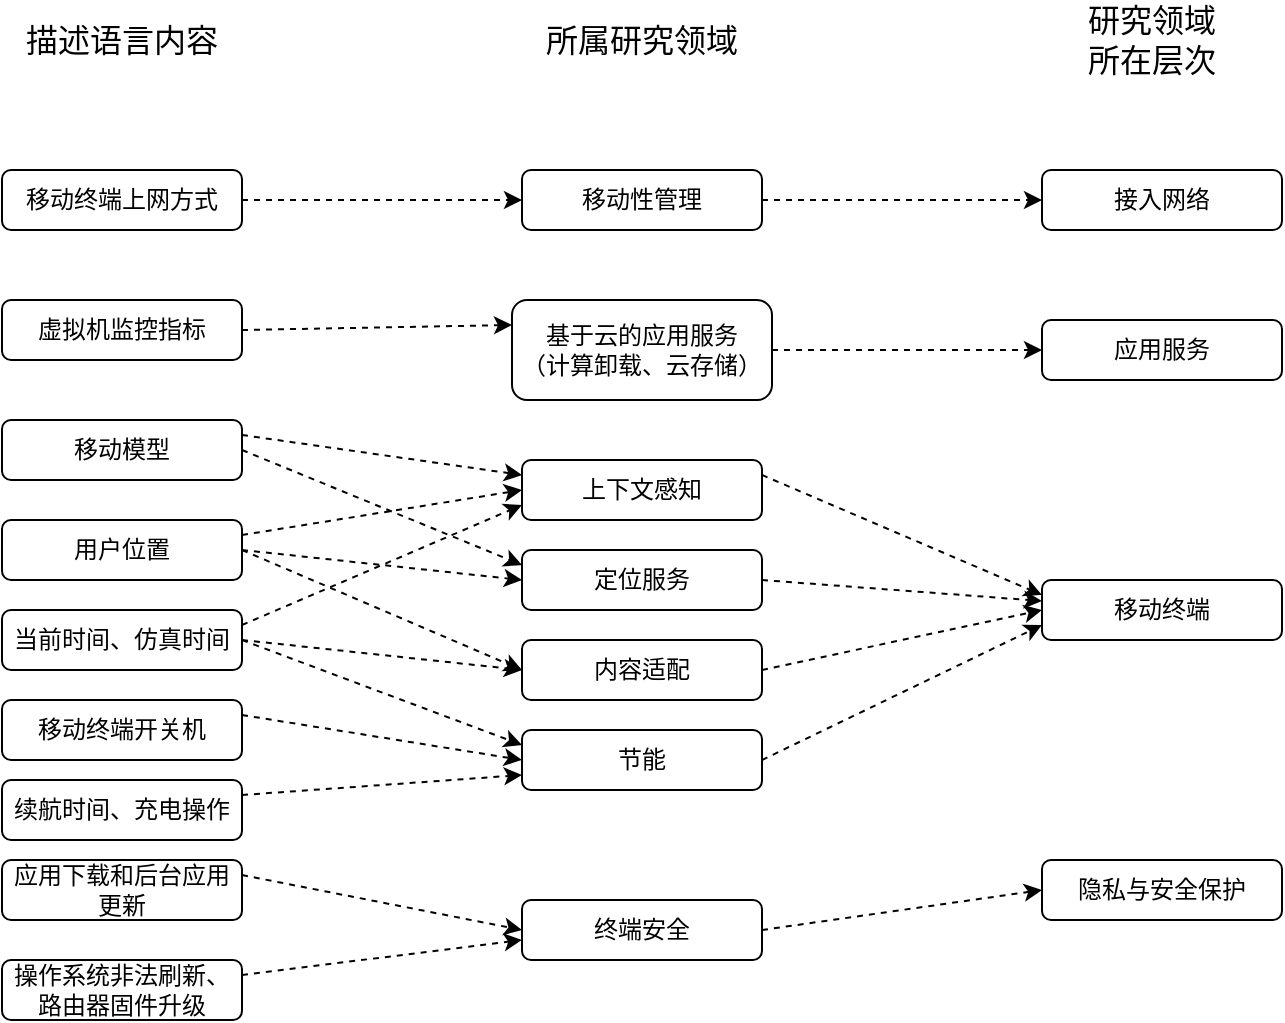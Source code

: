 <mxfile version="12.7.1" type="github">
  <diagram id="JTEC7zDQZaKKNVADHG2T" name="Page-1">
    <mxGraphModel dx="946" dy="477" grid="1" gridSize="10" guides="1" tooltips="1" connect="1" arrows="1" fold="1" page="1" pageScale="1" pageWidth="827" pageHeight="1169" math="0" shadow="0">
      <root>
        <mxCell id="0" />
        <mxCell id="1" parent="0" />
        <mxCell id="eBM_6JwckMkyRj_pSC0B-23" style="rounded=0;orthogonalLoop=1;jettySize=auto;html=1;exitX=1;exitY=0.5;exitDx=0;exitDy=0;entryX=0;entryY=0.5;entryDx=0;entryDy=0;dashed=1;" parent="1" source="eBM_6JwckMkyRj_pSC0B-1" target="eBM_6JwckMkyRj_pSC0B-12" edge="1">
          <mxGeometry relative="1" as="geometry" />
        </mxCell>
        <mxCell id="eBM_6JwckMkyRj_pSC0B-1" value="移动终端上网方式" style="rounded=1;whiteSpace=wrap;html=1;" parent="1" vertex="1">
          <mxGeometry x="130" y="145" width="120" height="30" as="geometry" />
        </mxCell>
        <mxCell id="eBM_6JwckMkyRj_pSC0B-25" style="edgeStyle=none;rounded=0;orthogonalLoop=1;jettySize=auto;html=1;exitX=1;exitY=0.5;exitDx=0;exitDy=0;entryX=0;entryY=0.25;entryDx=0;entryDy=0;dashed=1;" parent="1" source="eBM_6JwckMkyRj_pSC0B-2" target="eBM_6JwckMkyRj_pSC0B-14" edge="1">
          <mxGeometry relative="1" as="geometry" />
        </mxCell>
        <mxCell id="eBM_6JwckMkyRj_pSC0B-2" value="虚拟机监控指标" style="rounded=1;whiteSpace=wrap;html=1;" parent="1" vertex="1">
          <mxGeometry x="130" y="210" width="120" height="30" as="geometry" />
        </mxCell>
        <mxCell id="eBM_6JwckMkyRj_pSC0B-40" style="edgeStyle=none;rounded=0;orthogonalLoop=1;jettySize=auto;html=1;exitX=1;exitY=0.25;exitDx=0;exitDy=0;entryX=0;entryY=0.5;entryDx=0;entryDy=0;dashed=1;" parent="1" source="eBM_6JwckMkyRj_pSC0B-3" target="eBM_6JwckMkyRj_pSC0B-20" edge="1">
          <mxGeometry relative="1" as="geometry" />
        </mxCell>
        <mxCell id="eBM_6JwckMkyRj_pSC0B-3" value="应用下载和后台应用更新" style="rounded=1;whiteSpace=wrap;html=1;" parent="1" vertex="1">
          <mxGeometry x="130" y="490" width="120" height="30" as="geometry" />
        </mxCell>
        <mxCell id="eBM_6JwckMkyRj_pSC0B-41" style="edgeStyle=none;rounded=0;orthogonalLoop=1;jettySize=auto;html=1;exitX=1;exitY=0.25;exitDx=0;exitDy=0;dashed=1;" parent="1" source="eBM_6JwckMkyRj_pSC0B-4" edge="1">
          <mxGeometry relative="1" as="geometry">
            <mxPoint x="390" y="530" as="targetPoint" />
          </mxGeometry>
        </mxCell>
        <mxCell id="eBM_6JwckMkyRj_pSC0B-4" value="操作系统非法刷新、路由器固件升级" style="rounded=1;whiteSpace=wrap;html=1;" parent="1" vertex="1">
          <mxGeometry x="130" y="540" width="120" height="30" as="geometry" />
        </mxCell>
        <mxCell id="eBM_6JwckMkyRj_pSC0B-28" style="edgeStyle=none;rounded=0;orthogonalLoop=1;jettySize=auto;html=1;exitX=1;exitY=0.25;exitDx=0;exitDy=0;entryX=0;entryY=0.5;entryDx=0;entryDy=0;dashed=1;" parent="1" source="eBM_6JwckMkyRj_pSC0B-5" target="eBM_6JwckMkyRj_pSC0B-17" edge="1">
          <mxGeometry relative="1" as="geometry" />
        </mxCell>
        <mxCell id="eBM_6JwckMkyRj_pSC0B-30" style="edgeStyle=none;rounded=0;orthogonalLoop=1;jettySize=auto;html=1;exitX=1;exitY=0.5;exitDx=0;exitDy=0;entryX=0;entryY=0.5;entryDx=0;entryDy=0;dashed=1;" parent="1" source="eBM_6JwckMkyRj_pSC0B-5" target="eBM_6JwckMkyRj_pSC0B-18" edge="1">
          <mxGeometry relative="1" as="geometry" />
        </mxCell>
        <mxCell id="eBM_6JwckMkyRj_pSC0B-31" style="edgeStyle=none;rounded=0;orthogonalLoop=1;jettySize=auto;html=1;exitX=1;exitY=0.5;exitDx=0;exitDy=0;entryX=0;entryY=0.5;entryDx=0;entryDy=0;dashed=1;" parent="1" source="eBM_6JwckMkyRj_pSC0B-5" target="eBM_6JwckMkyRj_pSC0B-19" edge="1">
          <mxGeometry relative="1" as="geometry" />
        </mxCell>
        <mxCell id="eBM_6JwckMkyRj_pSC0B-5" value="用户位置" style="rounded=1;whiteSpace=wrap;html=1;" parent="1" vertex="1">
          <mxGeometry x="130" y="320" width="120" height="30" as="geometry" />
        </mxCell>
        <mxCell id="eBM_6JwckMkyRj_pSC0B-27" style="edgeStyle=none;rounded=0;orthogonalLoop=1;jettySize=auto;html=1;exitX=1;exitY=0.25;exitDx=0;exitDy=0;entryX=0;entryY=0.25;entryDx=0;entryDy=0;dashed=1;" parent="1" source="eBM_6JwckMkyRj_pSC0B-6" target="eBM_6JwckMkyRj_pSC0B-17" edge="1">
          <mxGeometry relative="1" as="geometry" />
        </mxCell>
        <mxCell id="eBM_6JwckMkyRj_pSC0B-29" style="edgeStyle=none;rounded=0;orthogonalLoop=1;jettySize=auto;html=1;exitX=1;exitY=0.5;exitDx=0;exitDy=0;entryX=0;entryY=0.25;entryDx=0;entryDy=0;dashed=1;" parent="1" source="eBM_6JwckMkyRj_pSC0B-6" target="eBM_6JwckMkyRj_pSC0B-18" edge="1">
          <mxGeometry relative="1" as="geometry" />
        </mxCell>
        <mxCell id="eBM_6JwckMkyRj_pSC0B-6" value="移动模型" style="rounded=1;whiteSpace=wrap;html=1;" parent="1" vertex="1">
          <mxGeometry x="130" y="270" width="120" height="30" as="geometry" />
        </mxCell>
        <mxCell id="eBM_6JwckMkyRj_pSC0B-39" style="edgeStyle=none;rounded=0;orthogonalLoop=1;jettySize=auto;html=1;exitX=1;exitY=0.25;exitDx=0;exitDy=0;dashed=1;entryX=0;entryY=0.75;entryDx=0;entryDy=0;" parent="1" source="eBM_6JwckMkyRj_pSC0B-7" target="eBM_6JwckMkyRj_pSC0B-26" edge="1">
          <mxGeometry relative="1" as="geometry">
            <mxPoint x="390" y="440" as="targetPoint" />
          </mxGeometry>
        </mxCell>
        <mxCell id="eBM_6JwckMkyRj_pSC0B-7" value="续航时间、充电操作" style="rounded=1;whiteSpace=wrap;html=1;" parent="1" vertex="1">
          <mxGeometry x="130" y="450" width="120" height="30" as="geometry" />
        </mxCell>
        <mxCell id="eBM_6JwckMkyRj_pSC0B-38" style="edgeStyle=none;rounded=0;orthogonalLoop=1;jettySize=auto;html=1;exitX=1;exitY=0.25;exitDx=0;exitDy=0;entryX=0;entryY=0.5;entryDx=0;entryDy=0;dashed=1;" parent="1" source="eBM_6JwckMkyRj_pSC0B-8" target="eBM_6JwckMkyRj_pSC0B-26" edge="1">
          <mxGeometry relative="1" as="geometry" />
        </mxCell>
        <mxCell id="eBM_6JwckMkyRj_pSC0B-8" value="移动终端开关机" style="rounded=1;whiteSpace=wrap;html=1;" parent="1" vertex="1">
          <mxGeometry x="130" y="410" width="120" height="30" as="geometry" />
        </mxCell>
        <mxCell id="eBM_6JwckMkyRj_pSC0B-9" value="&lt;font style=&quot;font-size: 16px&quot;&gt;描述语言内容&lt;/font&gt;" style="text;html=1;strokeColor=none;fillColor=none;align=center;verticalAlign=middle;whiteSpace=wrap;rounded=0;" parent="1" vertex="1">
          <mxGeometry x="130" y="60" width="120" height="40" as="geometry" />
        </mxCell>
        <mxCell id="eBM_6JwckMkyRj_pSC0B-10" value="&lt;font style=&quot;font-size: 16px&quot;&gt;所属研究领域&lt;/font&gt;" style="text;html=1;strokeColor=none;fillColor=none;align=center;verticalAlign=middle;whiteSpace=wrap;rounded=0;" parent="1" vertex="1">
          <mxGeometry x="390" y="60" width="120" height="40" as="geometry" />
        </mxCell>
        <mxCell id="eBM_6JwckMkyRj_pSC0B-11" value="&lt;font style=&quot;font-size: 16px&quot;&gt;研究领域&lt;br&gt;所在层次&lt;/font&gt;" style="text;html=1;strokeColor=none;fillColor=none;align=center;verticalAlign=middle;whiteSpace=wrap;rounded=0;" parent="1" vertex="1">
          <mxGeometry x="650" y="60" width="110" height="40" as="geometry" />
        </mxCell>
        <mxCell id="eBM_6JwckMkyRj_pSC0B-24" style="edgeStyle=none;rounded=0;orthogonalLoop=1;jettySize=auto;html=1;exitX=1;exitY=0.5;exitDx=0;exitDy=0;entryX=0;entryY=0.5;entryDx=0;entryDy=0;dashed=1;" parent="1" source="eBM_6JwckMkyRj_pSC0B-12" target="eBM_6JwckMkyRj_pSC0B-13" edge="1">
          <mxGeometry relative="1" as="geometry" />
        </mxCell>
        <mxCell id="eBM_6JwckMkyRj_pSC0B-12" value="移动性管理" style="rounded=1;whiteSpace=wrap;html=1;" parent="1" vertex="1">
          <mxGeometry x="390" y="145" width="120" height="30" as="geometry" />
        </mxCell>
        <mxCell id="eBM_6JwckMkyRj_pSC0B-13" value="接入网络" style="rounded=1;whiteSpace=wrap;html=1;" parent="1" vertex="1">
          <mxGeometry x="650" y="145" width="120" height="30" as="geometry" />
        </mxCell>
        <mxCell id="eBM_6JwckMkyRj_pSC0B-42" style="edgeStyle=none;rounded=0;orthogonalLoop=1;jettySize=auto;html=1;exitX=1;exitY=0.5;exitDx=0;exitDy=0;entryX=0;entryY=0.5;entryDx=0;entryDy=0;dashed=1;" parent="1" source="eBM_6JwckMkyRj_pSC0B-14" target="eBM_6JwckMkyRj_pSC0B-16" edge="1">
          <mxGeometry relative="1" as="geometry" />
        </mxCell>
        <mxCell id="eBM_6JwckMkyRj_pSC0B-14" value="基于云的应用服务&lt;br&gt;（计算卸载、云存储）" style="rounded=1;whiteSpace=wrap;html=1;" parent="1" vertex="1">
          <mxGeometry x="385" y="210" width="130" height="50" as="geometry" />
        </mxCell>
        <mxCell id="eBM_6JwckMkyRj_pSC0B-16" value="应用服务" style="rounded=1;whiteSpace=wrap;html=1;" parent="1" vertex="1">
          <mxGeometry x="650" y="220" width="120" height="30" as="geometry" />
        </mxCell>
        <mxCell id="eBM_6JwckMkyRj_pSC0B-43" style="edgeStyle=none;rounded=0;orthogonalLoop=1;jettySize=auto;html=1;exitX=1;exitY=0.25;exitDx=0;exitDy=0;entryX=0;entryY=0.25;entryDx=0;entryDy=0;dashed=1;" parent="1" source="eBM_6JwckMkyRj_pSC0B-17" target="eBM_6JwckMkyRj_pSC0B-21" edge="1">
          <mxGeometry relative="1" as="geometry" />
        </mxCell>
        <mxCell id="eBM_6JwckMkyRj_pSC0B-17" value="上下文感知" style="rounded=1;whiteSpace=wrap;html=1;" parent="1" vertex="1">
          <mxGeometry x="390" y="290" width="120" height="30" as="geometry" />
        </mxCell>
        <mxCell id="eBM_6JwckMkyRj_pSC0B-45" style="edgeStyle=none;rounded=0;orthogonalLoop=1;jettySize=auto;html=1;exitX=1;exitY=0.5;exitDx=0;exitDy=0;dashed=1;" parent="1" source="eBM_6JwckMkyRj_pSC0B-18" target="eBM_6JwckMkyRj_pSC0B-21" edge="1">
          <mxGeometry relative="1" as="geometry" />
        </mxCell>
        <mxCell id="eBM_6JwckMkyRj_pSC0B-18" value="定位服务" style="rounded=1;whiteSpace=wrap;html=1;" parent="1" vertex="1">
          <mxGeometry x="390" y="335" width="120" height="30" as="geometry" />
        </mxCell>
        <mxCell id="eBM_6JwckMkyRj_pSC0B-47" style="edgeStyle=none;rounded=0;orthogonalLoop=1;jettySize=auto;html=1;exitX=1;exitY=0.5;exitDx=0;exitDy=0;entryX=0;entryY=0.5;entryDx=0;entryDy=0;dashed=1;entryPerimeter=0;" parent="1" source="eBM_6JwckMkyRj_pSC0B-19" target="eBM_6JwckMkyRj_pSC0B-21" edge="1">
          <mxGeometry relative="1" as="geometry" />
        </mxCell>
        <mxCell id="eBM_6JwckMkyRj_pSC0B-19" value="内容适配" style="rounded=1;whiteSpace=wrap;html=1;" parent="1" vertex="1">
          <mxGeometry x="390" y="380" width="120" height="30" as="geometry" />
        </mxCell>
        <mxCell id="eBM_6JwckMkyRj_pSC0B-49" style="edgeStyle=none;rounded=0;orthogonalLoop=1;jettySize=auto;html=1;exitX=1;exitY=0.5;exitDx=0;exitDy=0;entryX=0;entryY=0.5;entryDx=0;entryDy=0;dashed=1;" parent="1" source="eBM_6JwckMkyRj_pSC0B-20" target="eBM_6JwckMkyRj_pSC0B-22" edge="1">
          <mxGeometry relative="1" as="geometry" />
        </mxCell>
        <mxCell id="eBM_6JwckMkyRj_pSC0B-20" value="终端安全" style="rounded=1;whiteSpace=wrap;html=1;" parent="1" vertex="1">
          <mxGeometry x="390" y="510" width="120" height="30" as="geometry" />
        </mxCell>
        <mxCell id="eBM_6JwckMkyRj_pSC0B-21" value="移动终端" style="rounded=1;whiteSpace=wrap;html=1;" parent="1" vertex="1">
          <mxGeometry x="650" y="350" width="120" height="30" as="geometry" />
        </mxCell>
        <mxCell id="eBM_6JwckMkyRj_pSC0B-22" value="隐私与安全保护" style="rounded=1;whiteSpace=wrap;html=1;" parent="1" vertex="1">
          <mxGeometry x="650" y="490" width="120" height="30" as="geometry" />
        </mxCell>
        <mxCell id="eBM_6JwckMkyRj_pSC0B-48" style="edgeStyle=none;rounded=0;orthogonalLoop=1;jettySize=auto;html=1;exitX=1;exitY=0.5;exitDx=0;exitDy=0;entryX=0;entryY=0.75;entryDx=0;entryDy=0;dashed=1;" parent="1" source="eBM_6JwckMkyRj_pSC0B-26" target="eBM_6JwckMkyRj_pSC0B-21" edge="1">
          <mxGeometry relative="1" as="geometry" />
        </mxCell>
        <mxCell id="eBM_6JwckMkyRj_pSC0B-26" value="节能" style="rounded=1;whiteSpace=wrap;html=1;" parent="1" vertex="1">
          <mxGeometry x="390" y="425" width="120" height="30" as="geometry" />
        </mxCell>
        <mxCell id="eBM_6JwckMkyRj_pSC0B-33" style="edgeStyle=none;rounded=0;orthogonalLoop=1;jettySize=auto;html=1;exitX=1;exitY=0.25;exitDx=0;exitDy=0;entryX=0;entryY=0.75;entryDx=0;entryDy=0;dashed=1;" parent="1" source="eBM_6JwckMkyRj_pSC0B-32" target="eBM_6JwckMkyRj_pSC0B-17" edge="1">
          <mxGeometry relative="1" as="geometry" />
        </mxCell>
        <mxCell id="eBM_6JwckMkyRj_pSC0B-36" style="edgeStyle=none;rounded=0;orthogonalLoop=1;jettySize=auto;html=1;exitX=1;exitY=0.5;exitDx=0;exitDy=0;entryX=0;entryY=0.5;entryDx=0;entryDy=0;dashed=1;" parent="1" source="eBM_6JwckMkyRj_pSC0B-32" target="eBM_6JwckMkyRj_pSC0B-19" edge="1">
          <mxGeometry relative="1" as="geometry" />
        </mxCell>
        <mxCell id="eBM_6JwckMkyRj_pSC0B-37" style="edgeStyle=none;rounded=0;orthogonalLoop=1;jettySize=auto;html=1;exitX=1;exitY=0.5;exitDx=0;exitDy=0;entryX=0;entryY=0.25;entryDx=0;entryDy=0;dashed=1;" parent="1" source="eBM_6JwckMkyRj_pSC0B-32" target="eBM_6JwckMkyRj_pSC0B-26" edge="1">
          <mxGeometry relative="1" as="geometry" />
        </mxCell>
        <mxCell id="eBM_6JwckMkyRj_pSC0B-32" value="当前时间、仿真时间" style="rounded=1;whiteSpace=wrap;html=1;" parent="1" vertex="1">
          <mxGeometry x="130" y="365" width="120" height="30" as="geometry" />
        </mxCell>
      </root>
    </mxGraphModel>
  </diagram>
</mxfile>
